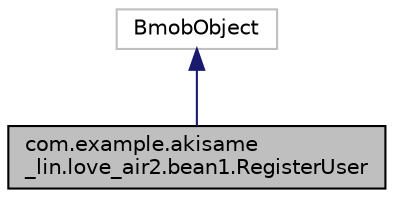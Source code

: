 digraph "com.example.akisame_lin.love_air2.bean1.RegisterUser"
{
 // LATEX_PDF_SIZE
  edge [fontname="Helvetica",fontsize="10",labelfontname="Helvetica",labelfontsize="10"];
  node [fontname="Helvetica",fontsize="10",shape=record];
  Node2 [label="com.example.akisame\l_lin.love_air2.bean1.RegisterUser",height=0.2,width=0.4,color="black", fillcolor="grey75", style="filled", fontcolor="black",tooltip=" "];
  Node3 -> Node2 [dir="back",color="midnightblue",fontsize="10",style="solid",fontname="Helvetica"];
  Node3 [label="BmobObject",height=0.2,width=0.4,color="grey75", fillcolor="white", style="filled",tooltip=" "];
}
